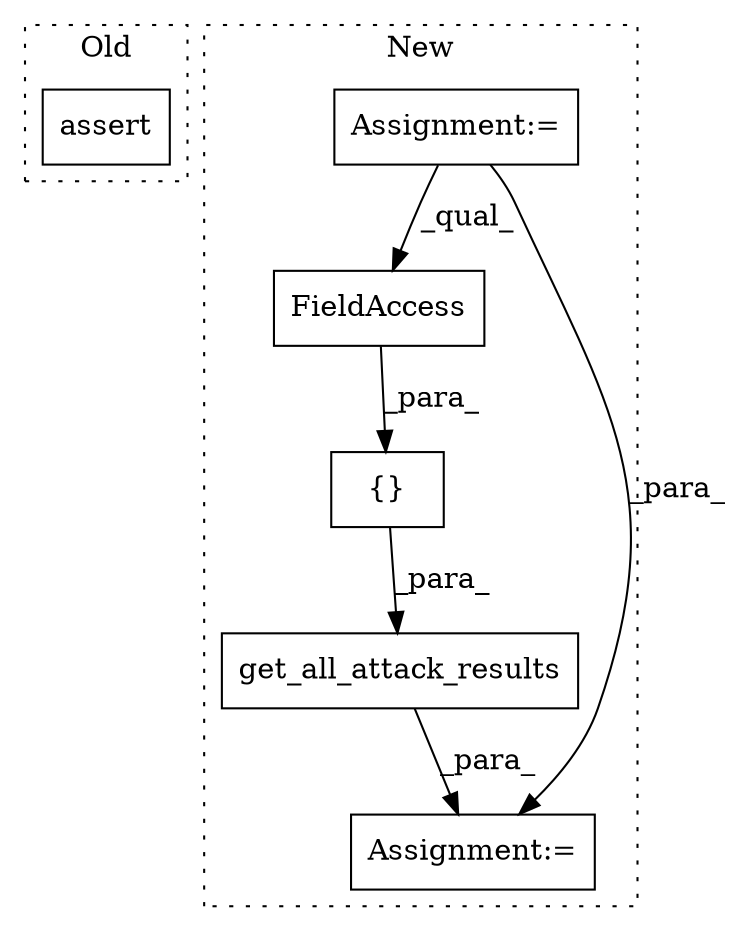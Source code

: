 digraph G {
subgraph cluster0 {
1 [label="assert" a="32" s="1898,1936" l="9,1" shape="box"];
label = "Old";
style="dotted";
}
subgraph cluster1 {
2 [label="get_all_attack_results" a="32" s="2480,2510" l="23,1" shape="box"];
3 [label="{}" a="4" s="2344,2372" l="1,1" shape="box"];
4 [label="FieldAccess" a="22" s="2345" l="27" shape="box"];
5 [label="Assignment:=" a="7" s="2478" l="2" shape="box"];
6 [label="Assignment:=" a="7" s="2030" l="10" shape="box"];
label = "New";
style="dotted";
}
2 -> 5 [label="_para_"];
3 -> 2 [label="_para_"];
4 -> 3 [label="_para_"];
6 -> 5 [label="_para_"];
6 -> 4 [label="_qual_"];
}
